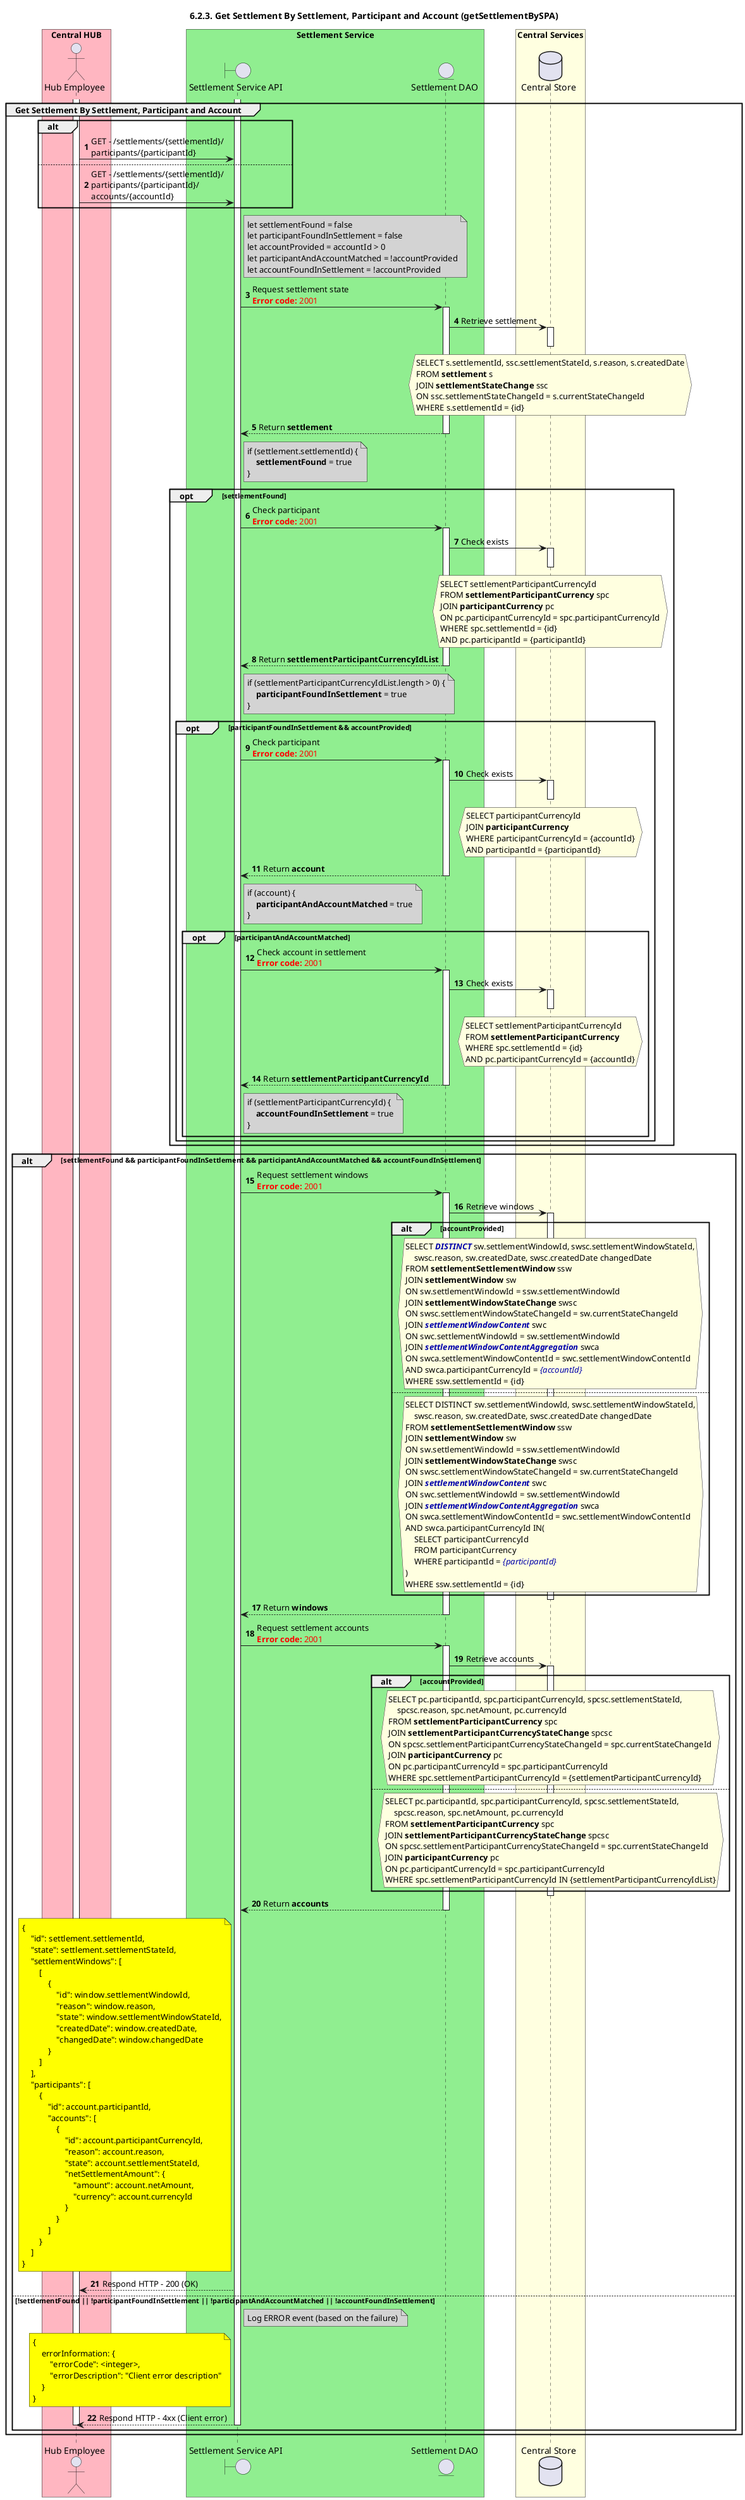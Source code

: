 /'*****
 License
 --------------
 Copyright © 2017 Bill & Melinda Gates Foundation
 The Mojaloop files are made available by the Bill & Melinda Gates Foundation under the Apache License, Version 2.0 (the "License") and you may not use these files except in compliance with the License. You may obtain a copy of the License at
 http://www.apache.org/licenses/LICENSE-2.0
 Unless required by applicable law or agreed to in writing, the Mojaloop files are distributed on an "AS IS" BASIS, WITHOUT WARRANTIES OR CONDITIONS OF ANY KIND, either express or implied. See the License for the specific language governing permissions and limitations under the License.
 Contributors
 --------------
 This is the official list of the Mojaloop project contributors for this file.
 Names of the original copyright holders (individuals or organizations)
 should be listed with a '*' in the first column. People who have
 contributed from an organization can be listed under the organization
 that actually holds the copyright for their contributions (see the
 Gates Foundation organization for an example). Those individuals should have
 their names indented and be marked with a '-'. Email address can be added
 optionally within square brackets <email>.
 * Gates Foundation
 - Name Surname <name.surname@gatesfoundation.com>

 * ModusBox
 - Georgi Georgiev <georgi.georgiev@modusbox.com>
 --------------
 ******'/

@startuml
' declate title
title 6.2.3. Get Settlement By Settlement, Participant and Account (getSettlementBySPA)
autonumber

' declare actors
actor "Hub Employee" as OPERATOR
boundary "Settlement Service API" as SSAPI
entity "Settlement DAO" as SETTLE_DAO
database "Central Store" as DB

box "Central HUB" #lightpink
    participant OPERATOR
end box

box "Settlement Service" #lightgreen
    participant SSAPI
    participant SETTLE_DAO
end box

box "Central Services" #lightyellow
    participant DB
end box

' start flow
group Get Settlement By Settlement, Participant and Account
activate OPERATOR
    alt
        OPERATOR -> SSAPI: GET - /settlements/{settlementId}/\nparticipants/{participantId}
    else
        OPERATOR -> SSAPI: GET - /settlements/{settlementId}/\nparticipants/{participantId}/\naccounts/{accountId}
    end

    activate SSAPI

    note right of SSAPI #lightgray
        let settlementFound = false
        let participantFoundInSettlement = false
        let accountProvided = accountId > 0
        let participantAndAccountMatched = !accountProvided
        let accountFoundInSettlement = !accountProvided
    end note
    SSAPI-> SETTLE_DAO: Request settlement state\n<color #FF0000><b>Error code:</b> 2001</color>
    activate SETTLE_DAO
    SETTLE_DAO -> DB: Retrieve settlement
    activate DB
    hnote over DB #lightyellow
        SELECT s.settlementId, ssc.settlementStateId, s.reason, s.createdDate
        FROM **settlement** s
        JOIN **settlementStateChange** ssc
        ON ssc.settlementStateChangeId = s.currentStateChangeId
        WHERE s.settlementId = {id}
    end hnote
    deactivate DB
    SSAPI <-- SETTLE_DAO: Return **settlement**
    deactivate SETTLE_DAO
    note right of SSAPI #lightgray
        if (settlement.settlementId) {
            **settlementFound** = true
        }
    end note

    opt settlementFound
        SSAPI-> SETTLE_DAO: Check participant\n<color #FF0000><b>Error code:</b> 2001</color>
        activate SETTLE_DAO
        SETTLE_DAO -> DB: Check exists
        activate DB
        hnote over DB #lightyellow
            SELECT settlementParticipantCurrencyId
            FROM **settlementParticipantCurrency** spc
            JOIN **participantCurrency** pc
            ON pc.participantCurrencyId = spc.participantCurrencyId
            WHERE spc.settlementId = {id}
            AND pc.participantId = {participantId}
        end hnote
        deactivate DB
        SSAPI <-- SETTLE_DAO: Return **settlementParticipantCurrencyIdList**
        deactivate SETTLE_DAO
        note right of SSAPI #lightgray
            if (settlementParticipantCurrencyIdList.length > 0) {
                **participantFoundInSettlement** = true
            }
        end note

        opt participantFoundInSettlement && accountProvided
            SSAPI-> SETTLE_DAO: Check participant\n<color #FF0000><b>Error code:</b> 2001</color>
            activate SETTLE_DAO
            SETTLE_DAO -> DB: Check exists
            activate DB
            hnote over DB #lightyellow
                SELECT participantCurrencyId
                JOIN **participantCurrency**
                WHERE participantCurrencyId = {accountId}
                AND participantId = {participantId}
            end hnote
            deactivate DB
            SSAPI <-- SETTLE_DAO: Return **account**
            deactivate SETTLE_DAO
            note right of SSAPI #lightgray
                if (account) {
                    **participantAndAccountMatched** = true
                }
            end note

            opt participantAndAccountMatched
                SSAPI-> SETTLE_DAO: Check account in settlement\n<color #FF0000><b>Error code:</b> 2001</color>
                activate SETTLE_DAO
                SETTLE_DAO -> DB: Check exists
                activate DB
                hnote over DB #lightyellow
                    SELECT settlementParticipantCurrencyId
                    FROM **settlementParticipantCurrency**
                    WHERE spc.settlementId = {id}
                    AND pc.participantCurrencyId = {accountId}
                end hnote
                deactivate DB
                SSAPI <-- SETTLE_DAO: Return **settlementParticipantCurrencyId**
                deactivate SETTLE_DAO

                note right of SSAPI #lightgray
                    if (settlementParticipantCurrencyId) {
                        **accountFoundInSettlement** = true
                    }
                end note
            end
        end
    end

    alt settlementFound && participantFoundInSettlement && participantAndAccountMatched && accountFoundInSettlement
        SSAPI-> SETTLE_DAO: Request settlement windows\n<color #FF0000><b>Error code:</b> 2001</color>
        activate SETTLE_DAO
        SETTLE_DAO -> DB: Retrieve windows
        activate DB
        alt accountProvided
            hnote over DB #lightyellow
                SELECT <color 00A>**//DISTINCT//**</color> sw.settlementWindowId, swsc.settlementWindowStateId,
                    swsc.reason, sw.createdDate, swsc.createdDate changedDate
                FROM **settlementSettlementWindow** ssw
                JOIN **settlementWindow** sw
                ON sw.settlementWindowId = ssw.settlementWindowId
                JOIN **settlementWindowStateChange** swsc
                ON swsc.settlementWindowStateChangeId = sw.currentStateChangeId
                JOIN <color 00A>**//settlementWindowContent//**</color> swc
                ON swc.settlementWindowId = sw.settlementWindowId
                JOIN <color 00A>**//settlementWindowContentAggregation//**</color> swca
                ON swca.settlementWindowContentId = swc.settlementWindowContentId
                AND swca.participantCurrencyId = <color 00A>//{accountId}//</color>
                WHERE ssw.settlementId = {id}
            end hnote
        else
            hnote over DB #lightyellow
                SELECT DISTINCT sw.settlementWindowId, swsc.settlementWindowStateId,
                    swsc.reason, sw.createdDate, swsc.createdDate changedDate
                FROM **settlementSettlementWindow** ssw
                JOIN **settlementWindow** sw
                ON sw.settlementWindowId = ssw.settlementWindowId
                JOIN **settlementWindowStateChange** swsc
                ON swsc.settlementWindowStateChangeId = sw.currentStateChangeId
                JOIN <color 00A>**//settlementWindowContent//**</color> swc
                ON swc.settlementWindowId = sw.settlementWindowId
                JOIN <color 00A>**//settlementWindowContentAggregation//**</color> swca
                ON swca.settlementWindowContentId = swc.settlementWindowContentId
                AND swca.participantCurrencyId IN(
                    SELECT participantCurrencyId
                    FROM participantCurrency
                    WHERE participantId = <color 00A>//{participantId}//</color>
                )
                WHERE ssw.settlementId = {id}
            end hnote
        end
        deactivate DB
        SSAPI <-- SETTLE_DAO: Return **windows**
        deactivate SETTLE_DAO

        SSAPI-> SETTLE_DAO: Request settlement accounts\n<color #FF0000><b>Error code:</b> 2001</color>
        activate SETTLE_DAO
        SETTLE_DAO -> DB: Retrieve accounts
        activate DB
        alt accountProvided
            hnote over DB #lightyellow
                SELECT pc.participantId, spc.participantCurrencyId, spcsc.settlementStateId, 
                    spcsc.reason, spc.netAmount, pc.currencyId
                FROM **settlementParticipantCurrency** spc
                JOIN **settlementParticipantCurrencyStateChange** spcsc
                ON spcsc.settlementParticipantCurrencyStateChangeId = spc.currentStateChangeId
                JOIN **participantCurrency** pc
                ON pc.participantCurrencyId = spc.participantCurrencyId
                WHERE spc.settlementParticipantCurrencyId = {settlementParticipantCurrencyId}
            end hnote
        else
            hnote over DB #lightyellow
                SELECT pc.participantId, spc.participantCurrencyId, spcsc.settlementStateId, 
                    spcsc.reason, spc.netAmount, pc.currencyId
                FROM **settlementParticipantCurrency** spc
                JOIN **settlementParticipantCurrencyStateChange** spcsc
                ON spcsc.settlementParticipantCurrencyStateChangeId = spc.currentStateChangeId
                JOIN **participantCurrency** pc
                ON pc.participantCurrencyId = spc.participantCurrencyId
                WHERE spc.settlementParticipantCurrencyId IN {settlementParticipantCurrencyIdList}
            end hnote
        end
        deactivate DB
        SSAPI <-- SETTLE_DAO: Return **accounts**
        deactivate SETTLE_DAO

        note left of SSAPI #yellow
            {
                "id": settlement.settlementId,
                "state": settlement.settlementStateId,
                "settlementWindows": [
                    [
                        {
                            "id": window.settlementWindowId,
                            "reason": window.reason,
                            "state": window.settlementWindowStateId,
                            "createdDate": window.createdDate,
                            "changedDate": window.changedDate
                        }
                    ]
                ],
                "participants": [
                    {
                        "id": account.participantId,
                        "accounts": [
                            {
                                "id": account.participantCurrencyId,
                                "reason": account.reason,
                                "state": account.settlementStateId,
                                "netSettlementAmount": {
                                    "amount": account.netAmount,
                                    "currency": account.currencyId
                                }
                            }
                        ]
                    }
                ]
            }
        end note
        OPERATOR <-- SSAPI: Respond HTTP - 200 (OK)
    else !settlementFound || !participantFoundInSettlement || !participantAndAccountMatched || !accountFoundInSettlement
        note right of SSAPI #lightgray
            Log ERROR event (based on the failure)
        end note
        note left of SSAPI #yellow
            {
                errorInformation: {
                    "errorCode": <integer>,
                    "errorDescription": "Client error description"
                }
            }
        end note
        OPERATOR <-- SSAPI: Respond HTTP - 4xx (Client error)
        deactivate SSAPI
        deactivate OPERATOR
    end
end
@enduml
